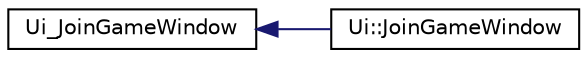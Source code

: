 digraph "Graphical Class Hierarchy"
{
  edge [fontname="Helvetica",fontsize="10",labelfontname="Helvetica",labelfontsize="10"];
  node [fontname="Helvetica",fontsize="10",shape=record];
  rankdir="LR";
  Node0 [label="Ui_JoinGameWindow",height=0.2,width=0.4,color="black", fillcolor="white", style="filled",URL="$classUi__JoinGameWindow.html"];
  Node0 -> Node1 [dir="back",color="midnightblue",fontsize="10",style="solid",fontname="Helvetica"];
  Node1 [label="Ui::JoinGameWindow",height=0.2,width=0.4,color="black", fillcolor="white", style="filled",URL="$classUi_1_1JoinGameWindow.html"];
}
